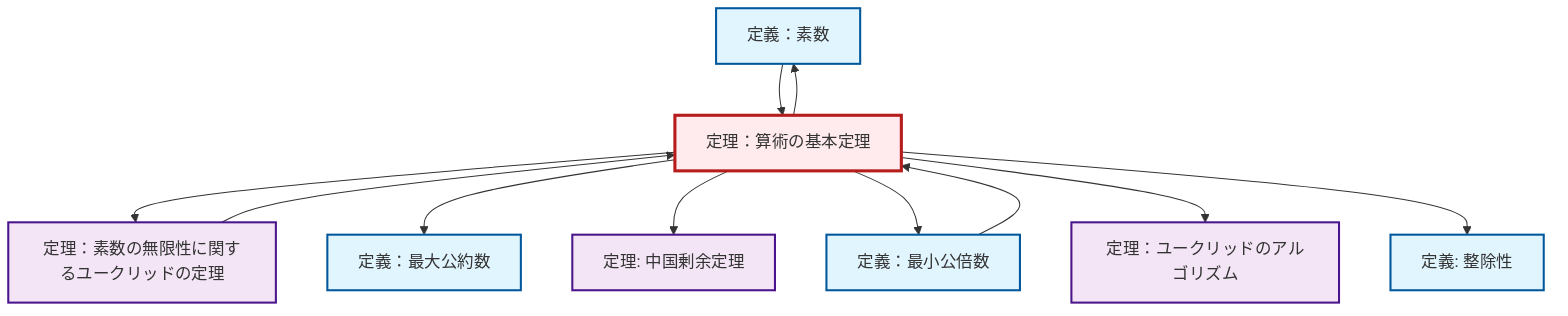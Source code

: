 graph TD
    classDef definition fill:#e1f5fe,stroke:#01579b,stroke-width:2px
    classDef theorem fill:#f3e5f5,stroke:#4a148c,stroke-width:2px
    classDef axiom fill:#fff3e0,stroke:#e65100,stroke-width:2px
    classDef example fill:#e8f5e9,stroke:#1b5e20,stroke-width:2px
    classDef current fill:#ffebee,stroke:#b71c1c,stroke-width:3px
    thm-euclidean-algorithm["定理：ユークリッドのアルゴリズム"]:::theorem
    def-gcd["定義：最大公約数"]:::definition
    thm-chinese-remainder["定理: 中国剰余定理"]:::theorem
    def-prime["定義：素数"]:::definition
    thm-fundamental-arithmetic["定理：算術の基本定理"]:::theorem
    def-divisibility["定義: 整除性"]:::definition
    thm-euclid-infinitude-primes["定理：素数の無限性に関するユークリッドの定理"]:::theorem
    def-lcm["定義：最小公倍数"]:::definition
    thm-fundamental-arithmetic --> thm-euclid-infinitude-primes
    thm-fundamental-arithmetic --> def-gcd
    def-prime --> thm-fundamental-arithmetic
    thm-euclid-infinitude-primes --> thm-fundamental-arithmetic
    thm-fundamental-arithmetic --> thm-chinese-remainder
    thm-fundamental-arithmetic --> def-lcm
    def-lcm --> thm-fundamental-arithmetic
    thm-fundamental-arithmetic --> thm-euclidean-algorithm
    thm-fundamental-arithmetic --> def-divisibility
    thm-fundamental-arithmetic --> def-prime
    class thm-fundamental-arithmetic current